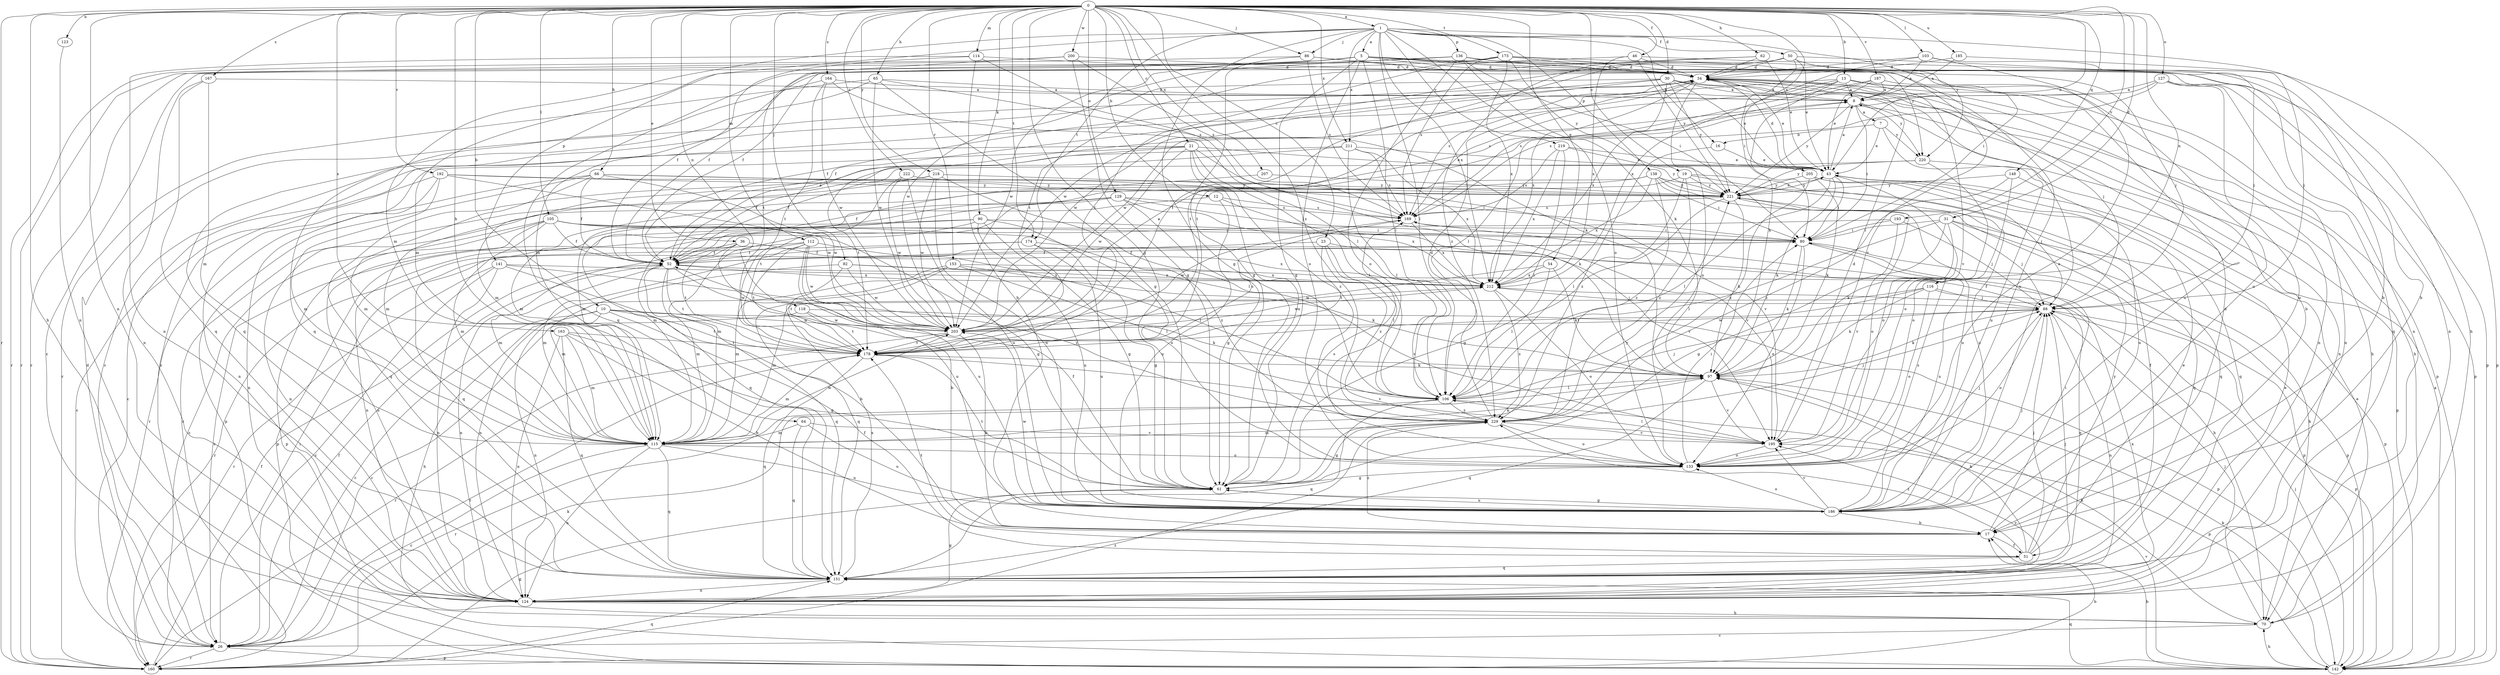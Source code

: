 strict digraph  {
0;
1;
5;
7;
8;
10;
12;
13;
16;
17;
19;
21;
23;
26;
30;
31;
34;
36;
43;
46;
50;
51;
52;
54;
61;
62;
64;
65;
66;
70;
80;
82;
86;
88;
90;
97;
103;
105;
106;
112;
114;
115;
116;
118;
123;
124;
127;
129;
133;
136;
138;
141;
142;
148;
151;
153;
160;
163;
164;
167;
169;
173;
174;
178;
185;
186;
187;
192;
193;
195;
200;
203;
205;
207;
211;
212;
218;
219;
220;
221;
222;
229;
0 -> 1  [label=a];
0 -> 10  [label=b];
0 -> 12  [label=b];
0 -> 13  [label=b];
0 -> 19  [label=c];
0 -> 21  [label=c];
0 -> 23  [label=c];
0 -> 30  [label=d];
0 -> 31  [label=d];
0 -> 36  [label=e];
0 -> 43  [label=e];
0 -> 46  [label=f];
0 -> 54  [label=g];
0 -> 61  [label=g];
0 -> 62  [label=h];
0 -> 64  [label=h];
0 -> 65  [label=h];
0 -> 66  [label=h];
0 -> 70  [label=h];
0 -> 82  [label=j];
0 -> 86  [label=j];
0 -> 90  [label=k];
0 -> 103  [label=l];
0 -> 105  [label=l];
0 -> 112  [label=m];
0 -> 114  [label=m];
0 -> 116  [label=n];
0 -> 118  [label=n];
0 -> 123  [label=n];
0 -> 124  [label=n];
0 -> 127  [label=o];
0 -> 129  [label=o];
0 -> 148  [label=q];
0 -> 153  [label=r];
0 -> 160  [label=r];
0 -> 163  [label=s];
0 -> 164  [label=s];
0 -> 167  [label=s];
0 -> 173  [label=t];
0 -> 174  [label=t];
0 -> 185  [label=u];
0 -> 187  [label=v];
0 -> 192  [label=v];
0 -> 193  [label=v];
0 -> 200  [label=w];
0 -> 205  [label=x];
0 -> 207  [label=x];
0 -> 211  [label=x];
0 -> 218  [label=y];
0 -> 222  [label=z];
0 -> 229  [label=z];
1 -> 5  [label=a];
1 -> 16  [label=b];
1 -> 50  [label=f];
1 -> 61  [label=g];
1 -> 70  [label=h];
1 -> 86  [label=j];
1 -> 106  [label=l];
1 -> 115  [label=m];
1 -> 133  [label=o];
1 -> 136  [label=p];
1 -> 138  [label=p];
1 -> 141  [label=p];
1 -> 174  [label=t];
1 -> 211  [label=x];
1 -> 212  [label=x];
1 -> 219  [label=y];
1 -> 220  [label=y];
5 -> 34  [label=d];
5 -> 61  [label=g];
5 -> 106  [label=l];
5 -> 115  [label=m];
5 -> 124  [label=n];
5 -> 133  [label=o];
5 -> 142  [label=p];
5 -> 160  [label=r];
5 -> 186  [label=u];
5 -> 203  [label=w];
5 -> 220  [label=y];
7 -> 16  [label=b];
7 -> 43  [label=e];
7 -> 186  [label=u];
7 -> 220  [label=y];
8 -> 7  [label=a];
8 -> 80  [label=i];
8 -> 124  [label=n];
8 -> 220  [label=y];
8 -> 221  [label=y];
10 -> 26  [label=c];
10 -> 51  [label=f];
10 -> 70  [label=h];
10 -> 124  [label=n];
10 -> 142  [label=p];
10 -> 178  [label=t];
10 -> 203  [label=w];
12 -> 124  [label=n];
12 -> 169  [label=s];
12 -> 186  [label=u];
12 -> 195  [label=v];
13 -> 8  [label=a];
13 -> 26  [label=c];
13 -> 97  [label=k];
13 -> 142  [label=p];
13 -> 169  [label=s];
13 -> 178  [label=t];
13 -> 186  [label=u];
13 -> 195  [label=v];
16 -> 43  [label=e];
16 -> 229  [label=z];
17 -> 34  [label=d];
17 -> 51  [label=f];
17 -> 80  [label=i];
17 -> 229  [label=z];
19 -> 51  [label=f];
19 -> 106  [label=l];
19 -> 115  [label=m];
19 -> 186  [label=u];
19 -> 221  [label=y];
19 -> 229  [label=z];
21 -> 26  [label=c];
21 -> 43  [label=e];
21 -> 97  [label=k];
21 -> 106  [label=l];
21 -> 124  [label=n];
21 -> 133  [label=o];
21 -> 178  [label=t];
21 -> 203  [label=w];
21 -> 229  [label=z];
23 -> 52  [label=f];
23 -> 70  [label=h];
23 -> 106  [label=l];
23 -> 178  [label=t];
23 -> 229  [label=z];
26 -> 34  [label=d];
26 -> 52  [label=f];
26 -> 80  [label=i];
26 -> 97  [label=k];
26 -> 142  [label=p];
26 -> 160  [label=r];
26 -> 178  [label=t];
30 -> 8  [label=a];
30 -> 17  [label=b];
30 -> 26  [label=c];
30 -> 43  [label=e];
30 -> 52  [label=f];
30 -> 70  [label=h];
30 -> 203  [label=w];
30 -> 212  [label=x];
30 -> 221  [label=y];
31 -> 61  [label=g];
31 -> 70  [label=h];
31 -> 80  [label=i];
31 -> 88  [label=j];
31 -> 97  [label=k];
31 -> 106  [label=l];
31 -> 142  [label=p];
34 -> 8  [label=a];
34 -> 43  [label=e];
34 -> 52  [label=f];
34 -> 70  [label=h];
34 -> 88  [label=j];
34 -> 124  [label=n];
34 -> 133  [label=o];
34 -> 169  [label=s];
34 -> 186  [label=u];
34 -> 203  [label=w];
34 -> 212  [label=x];
36 -> 52  [label=f];
36 -> 115  [label=m];
36 -> 178  [label=t];
36 -> 186  [label=u];
36 -> 212  [label=x];
43 -> 8  [label=a];
43 -> 34  [label=d];
43 -> 80  [label=i];
43 -> 97  [label=k];
43 -> 106  [label=l];
43 -> 133  [label=o];
43 -> 221  [label=y];
46 -> 34  [label=d];
46 -> 88  [label=j];
46 -> 178  [label=t];
46 -> 212  [label=x];
46 -> 221  [label=y];
50 -> 17  [label=b];
50 -> 34  [label=d];
50 -> 43  [label=e];
50 -> 80  [label=i];
50 -> 178  [label=t];
50 -> 186  [label=u];
50 -> 203  [label=w];
51 -> 43  [label=e];
51 -> 88  [label=j];
51 -> 97  [label=k];
51 -> 151  [label=q];
51 -> 178  [label=t];
51 -> 221  [label=y];
51 -> 229  [label=z];
52 -> 8  [label=a];
52 -> 115  [label=m];
52 -> 124  [label=n];
52 -> 151  [label=q];
52 -> 178  [label=t];
52 -> 203  [label=w];
52 -> 212  [label=x];
54 -> 97  [label=k];
54 -> 106  [label=l];
54 -> 203  [label=w];
54 -> 212  [label=x];
61 -> 52  [label=f];
61 -> 169  [label=s];
61 -> 178  [label=t];
61 -> 186  [label=u];
61 -> 221  [label=y];
62 -> 34  [label=d];
62 -> 43  [label=e];
62 -> 115  [label=m];
62 -> 229  [label=z];
64 -> 115  [label=m];
64 -> 151  [label=q];
64 -> 186  [label=u];
64 -> 195  [label=v];
65 -> 8  [label=a];
65 -> 61  [label=g];
65 -> 97  [label=k];
65 -> 151  [label=q];
65 -> 160  [label=r];
65 -> 203  [label=w];
66 -> 52  [label=f];
66 -> 80  [label=i];
66 -> 115  [label=m];
66 -> 142  [label=p];
66 -> 160  [label=r];
66 -> 203  [label=w];
66 -> 221  [label=y];
70 -> 26  [label=c];
70 -> 43  [label=e];
70 -> 88  [label=j];
70 -> 97  [label=k];
80 -> 52  [label=f];
80 -> 97  [label=k];
80 -> 133  [label=o];
80 -> 142  [label=p];
80 -> 186  [label=u];
82 -> 115  [label=m];
82 -> 178  [label=t];
82 -> 195  [label=v];
82 -> 203  [label=w];
82 -> 212  [label=x];
86 -> 34  [label=d];
86 -> 61  [label=g];
86 -> 88  [label=j];
86 -> 160  [label=r];
86 -> 169  [label=s];
88 -> 52  [label=f];
88 -> 97  [label=k];
88 -> 124  [label=n];
88 -> 133  [label=o];
88 -> 142  [label=p];
88 -> 203  [label=w];
90 -> 61  [label=g];
90 -> 80  [label=i];
90 -> 124  [label=n];
90 -> 133  [label=o];
90 -> 142  [label=p];
90 -> 151  [label=q];
90 -> 186  [label=u];
97 -> 106  [label=l];
97 -> 151  [label=q];
97 -> 195  [label=v];
103 -> 8  [label=a];
103 -> 34  [label=d];
103 -> 88  [label=j];
103 -> 133  [label=o];
103 -> 212  [label=x];
105 -> 26  [label=c];
105 -> 52  [label=f];
105 -> 61  [label=g];
105 -> 80  [label=i];
105 -> 115  [label=m];
105 -> 124  [label=n];
105 -> 142  [label=p];
105 -> 195  [label=v];
105 -> 229  [label=z];
106 -> 88  [label=j];
106 -> 142  [label=p];
106 -> 151  [label=q];
106 -> 160  [label=r];
106 -> 229  [label=z];
112 -> 17  [label=b];
112 -> 26  [label=c];
112 -> 52  [label=f];
112 -> 106  [label=l];
112 -> 115  [label=m];
112 -> 178  [label=t];
112 -> 186  [label=u];
112 -> 203  [label=w];
114 -> 17  [label=b];
114 -> 34  [label=d];
114 -> 52  [label=f];
114 -> 124  [label=n];
114 -> 169  [label=s];
115 -> 26  [label=c];
115 -> 97  [label=k];
115 -> 124  [label=n];
115 -> 133  [label=o];
115 -> 151  [label=q];
115 -> 186  [label=u];
115 -> 203  [label=w];
116 -> 88  [label=j];
116 -> 97  [label=k];
116 -> 115  [label=m];
116 -> 133  [label=o];
116 -> 151  [label=q];
116 -> 178  [label=t];
118 -> 26  [label=c];
118 -> 97  [label=k];
118 -> 178  [label=t];
118 -> 203  [label=w];
123 -> 124  [label=n];
124 -> 43  [label=e];
124 -> 61  [label=g];
124 -> 70  [label=h];
124 -> 195  [label=v];
124 -> 212  [label=x];
127 -> 8  [label=a];
127 -> 142  [label=p];
127 -> 151  [label=q];
127 -> 169  [label=s];
127 -> 178  [label=t];
127 -> 186  [label=u];
129 -> 52  [label=f];
129 -> 61  [label=g];
129 -> 80  [label=i];
129 -> 115  [label=m];
129 -> 151  [label=q];
129 -> 169  [label=s];
129 -> 212  [label=x];
133 -> 61  [label=g];
133 -> 80  [label=i];
133 -> 88  [label=j];
136 -> 34  [label=d];
136 -> 52  [label=f];
136 -> 80  [label=i];
136 -> 97  [label=k];
136 -> 124  [label=n];
136 -> 133  [label=o];
136 -> 151  [label=q];
136 -> 195  [label=v];
136 -> 203  [label=w];
138 -> 80  [label=i];
138 -> 115  [label=m];
138 -> 151  [label=q];
138 -> 160  [label=r];
138 -> 186  [label=u];
138 -> 212  [label=x];
138 -> 221  [label=y];
138 -> 229  [label=z];
141 -> 17  [label=b];
141 -> 26  [label=c];
141 -> 124  [label=n];
141 -> 160  [label=r];
141 -> 212  [label=x];
141 -> 229  [label=z];
142 -> 8  [label=a];
142 -> 17  [label=b];
142 -> 70  [label=h];
142 -> 88  [label=j];
142 -> 97  [label=k];
142 -> 151  [label=q];
142 -> 195  [label=v];
148 -> 133  [label=o];
148 -> 151  [label=q];
148 -> 221  [label=y];
148 -> 229  [label=z];
151 -> 88  [label=j];
151 -> 124  [label=n];
151 -> 212  [label=x];
153 -> 97  [label=k];
153 -> 106  [label=l];
153 -> 115  [label=m];
153 -> 124  [label=n];
153 -> 151  [label=q];
153 -> 212  [label=x];
160 -> 17  [label=b];
160 -> 52  [label=f];
160 -> 61  [label=g];
160 -> 151  [label=q];
160 -> 229  [label=z];
163 -> 17  [label=b];
163 -> 61  [label=g];
163 -> 115  [label=m];
163 -> 124  [label=n];
163 -> 151  [label=q];
163 -> 178  [label=t];
164 -> 8  [label=a];
164 -> 106  [label=l];
164 -> 151  [label=q];
164 -> 178  [label=t];
164 -> 203  [label=w];
167 -> 8  [label=a];
167 -> 115  [label=m];
167 -> 124  [label=n];
167 -> 151  [label=q];
169 -> 80  [label=i];
169 -> 203  [label=w];
169 -> 212  [label=x];
173 -> 17  [label=b];
173 -> 26  [label=c];
173 -> 34  [label=d];
173 -> 52  [label=f];
173 -> 80  [label=i];
173 -> 169  [label=s];
173 -> 178  [label=t];
173 -> 212  [label=x];
173 -> 221  [label=y];
174 -> 52  [label=f];
174 -> 61  [label=g];
174 -> 142  [label=p];
174 -> 160  [label=r];
174 -> 186  [label=u];
178 -> 97  [label=k];
178 -> 115  [label=m];
178 -> 151  [label=q];
178 -> 169  [label=s];
178 -> 195  [label=v];
185 -> 8  [label=a];
185 -> 34  [label=d];
185 -> 142  [label=p];
186 -> 17  [label=b];
186 -> 61  [label=g];
186 -> 88  [label=j];
186 -> 133  [label=o];
186 -> 169  [label=s];
186 -> 195  [label=v];
186 -> 203  [label=w];
187 -> 8  [label=a];
187 -> 43  [label=e];
187 -> 106  [label=l];
187 -> 124  [label=n];
187 -> 169  [label=s];
192 -> 26  [label=c];
192 -> 115  [label=m];
192 -> 124  [label=n];
192 -> 195  [label=v];
192 -> 203  [label=w];
192 -> 221  [label=y];
193 -> 80  [label=i];
193 -> 88  [label=j];
193 -> 115  [label=m];
193 -> 195  [label=v];
195 -> 34  [label=d];
195 -> 106  [label=l];
195 -> 133  [label=o];
200 -> 34  [label=d];
200 -> 61  [label=g];
200 -> 160  [label=r];
200 -> 169  [label=s];
200 -> 178  [label=t];
203 -> 8  [label=a];
203 -> 17  [label=b];
203 -> 160  [label=r];
203 -> 178  [label=t];
205 -> 88  [label=j];
205 -> 97  [label=k];
205 -> 186  [label=u];
205 -> 221  [label=y];
205 -> 229  [label=z];
207 -> 52  [label=f];
207 -> 221  [label=y];
211 -> 43  [label=e];
211 -> 52  [label=f];
211 -> 106  [label=l];
211 -> 115  [label=m];
211 -> 169  [label=s];
211 -> 212  [label=x];
212 -> 88  [label=j];
212 -> 133  [label=o];
212 -> 203  [label=w];
212 -> 229  [label=z];
218 -> 106  [label=l];
218 -> 115  [label=m];
218 -> 151  [label=q];
218 -> 186  [label=u];
218 -> 203  [label=w];
218 -> 221  [label=y];
219 -> 43  [label=e];
219 -> 106  [label=l];
219 -> 169  [label=s];
219 -> 212  [label=x];
219 -> 221  [label=y];
220 -> 52  [label=f];
220 -> 133  [label=o];
220 -> 142  [label=p];
220 -> 221  [label=y];
221 -> 43  [label=e];
221 -> 61  [label=g];
221 -> 97  [label=k];
221 -> 133  [label=o];
221 -> 151  [label=q];
221 -> 169  [label=s];
222 -> 178  [label=t];
222 -> 186  [label=u];
222 -> 203  [label=w];
222 -> 221  [label=y];
229 -> 34  [label=d];
229 -> 61  [label=g];
229 -> 88  [label=j];
229 -> 115  [label=m];
229 -> 133  [label=o];
229 -> 195  [label=v];
}

